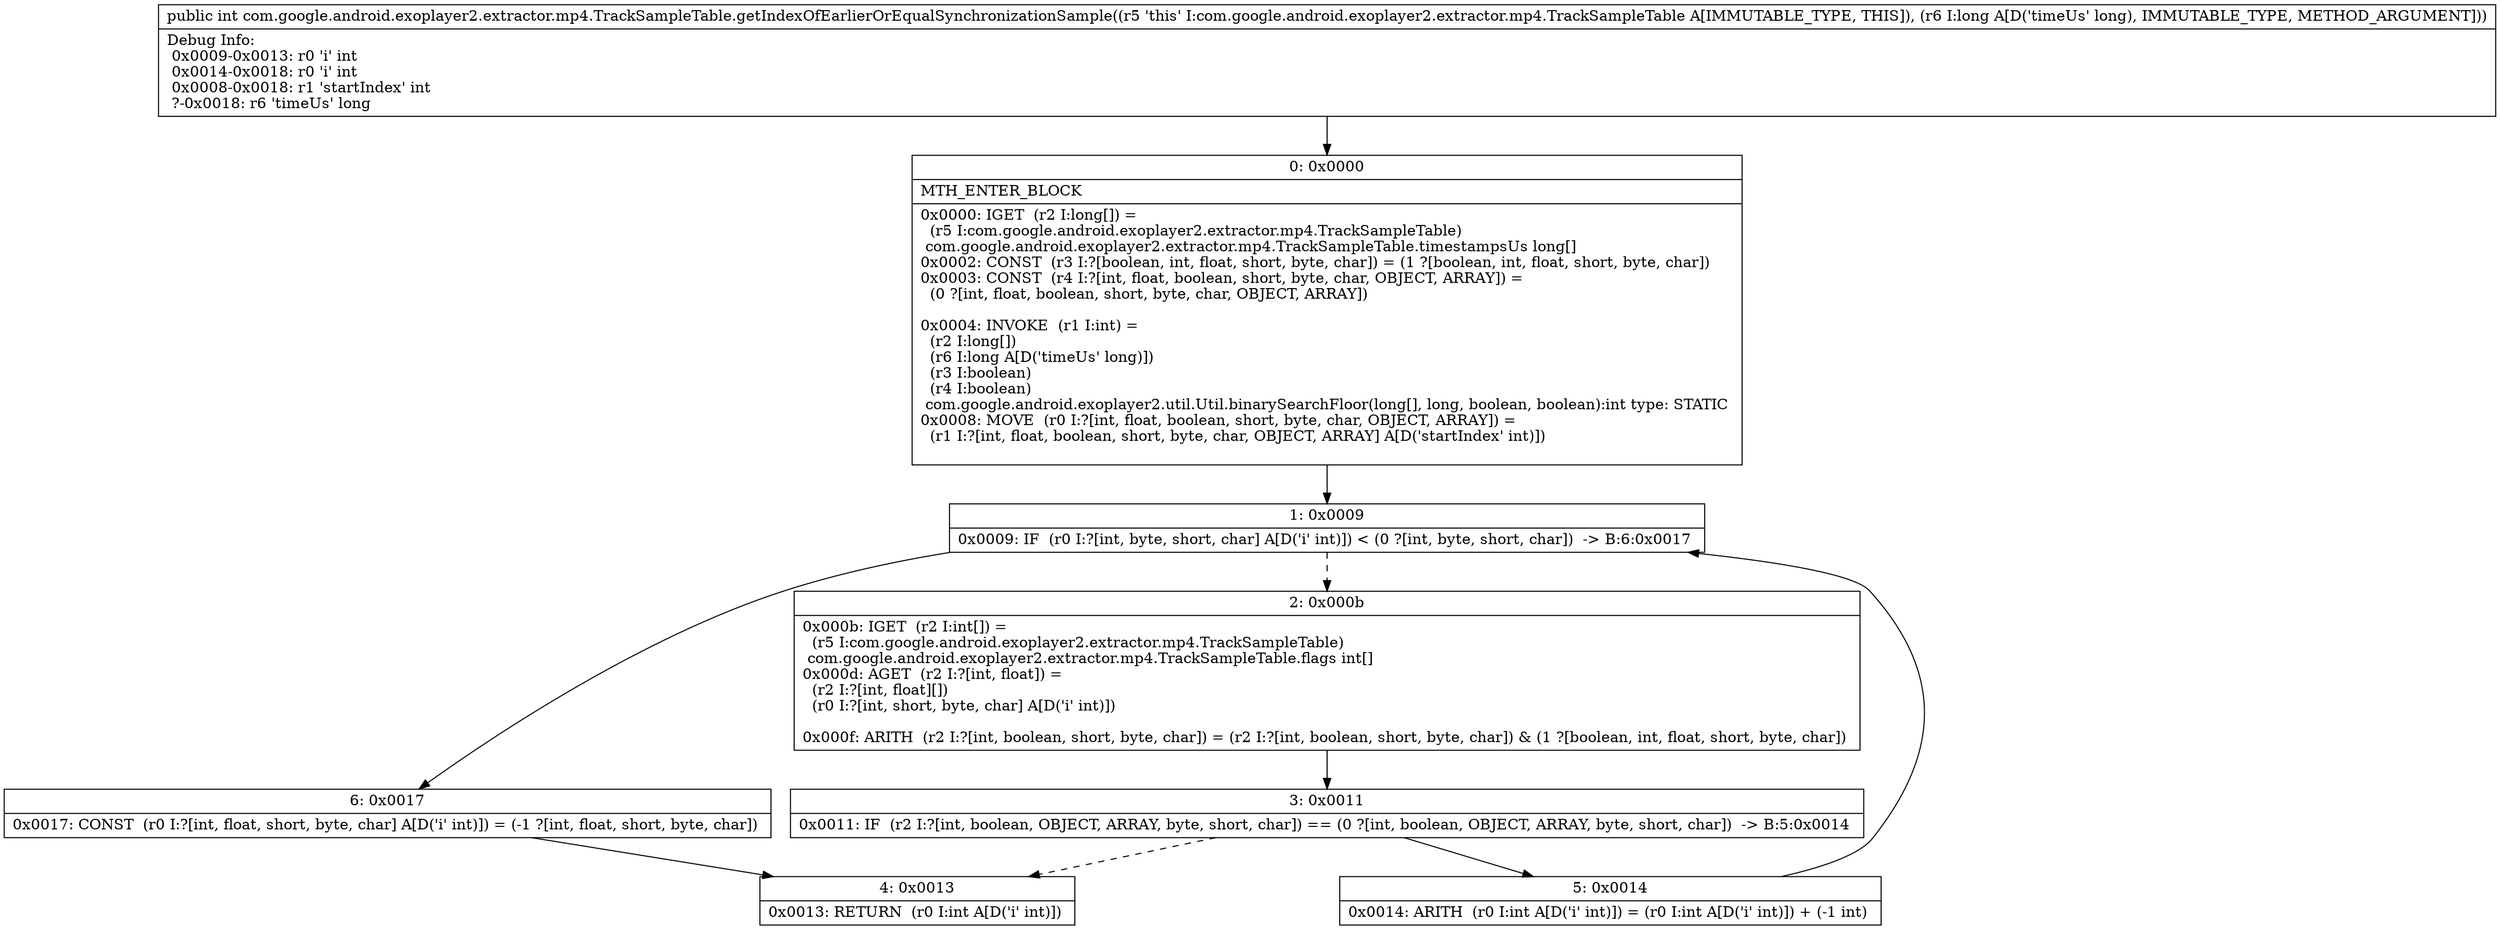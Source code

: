 digraph "CFG forcom.google.android.exoplayer2.extractor.mp4.TrackSampleTable.getIndexOfEarlierOrEqualSynchronizationSample(J)I" {
Node_0 [shape=record,label="{0\:\ 0x0000|MTH_ENTER_BLOCK\l|0x0000: IGET  (r2 I:long[]) = \l  (r5 I:com.google.android.exoplayer2.extractor.mp4.TrackSampleTable)\l com.google.android.exoplayer2.extractor.mp4.TrackSampleTable.timestampsUs long[] \l0x0002: CONST  (r3 I:?[boolean, int, float, short, byte, char]) = (1 ?[boolean, int, float, short, byte, char]) \l0x0003: CONST  (r4 I:?[int, float, boolean, short, byte, char, OBJECT, ARRAY]) = \l  (0 ?[int, float, boolean, short, byte, char, OBJECT, ARRAY])\l \l0x0004: INVOKE  (r1 I:int) = \l  (r2 I:long[])\l  (r6 I:long A[D('timeUs' long)])\l  (r3 I:boolean)\l  (r4 I:boolean)\l com.google.android.exoplayer2.util.Util.binarySearchFloor(long[], long, boolean, boolean):int type: STATIC \l0x0008: MOVE  (r0 I:?[int, float, boolean, short, byte, char, OBJECT, ARRAY]) = \l  (r1 I:?[int, float, boolean, short, byte, char, OBJECT, ARRAY] A[D('startIndex' int)])\l \l}"];
Node_1 [shape=record,label="{1\:\ 0x0009|0x0009: IF  (r0 I:?[int, byte, short, char] A[D('i' int)]) \< (0 ?[int, byte, short, char])  \-\> B:6:0x0017 \l}"];
Node_2 [shape=record,label="{2\:\ 0x000b|0x000b: IGET  (r2 I:int[]) = \l  (r5 I:com.google.android.exoplayer2.extractor.mp4.TrackSampleTable)\l com.google.android.exoplayer2.extractor.mp4.TrackSampleTable.flags int[] \l0x000d: AGET  (r2 I:?[int, float]) = \l  (r2 I:?[int, float][])\l  (r0 I:?[int, short, byte, char] A[D('i' int)])\l \l0x000f: ARITH  (r2 I:?[int, boolean, short, byte, char]) = (r2 I:?[int, boolean, short, byte, char]) & (1 ?[boolean, int, float, short, byte, char]) \l}"];
Node_3 [shape=record,label="{3\:\ 0x0011|0x0011: IF  (r2 I:?[int, boolean, OBJECT, ARRAY, byte, short, char]) == (0 ?[int, boolean, OBJECT, ARRAY, byte, short, char])  \-\> B:5:0x0014 \l}"];
Node_4 [shape=record,label="{4\:\ 0x0013|0x0013: RETURN  (r0 I:int A[D('i' int)]) \l}"];
Node_5 [shape=record,label="{5\:\ 0x0014|0x0014: ARITH  (r0 I:int A[D('i' int)]) = (r0 I:int A[D('i' int)]) + (\-1 int) \l}"];
Node_6 [shape=record,label="{6\:\ 0x0017|0x0017: CONST  (r0 I:?[int, float, short, byte, char] A[D('i' int)]) = (\-1 ?[int, float, short, byte, char]) \l}"];
MethodNode[shape=record,label="{public int com.google.android.exoplayer2.extractor.mp4.TrackSampleTable.getIndexOfEarlierOrEqualSynchronizationSample((r5 'this' I:com.google.android.exoplayer2.extractor.mp4.TrackSampleTable A[IMMUTABLE_TYPE, THIS]), (r6 I:long A[D('timeUs' long), IMMUTABLE_TYPE, METHOD_ARGUMENT]))  | Debug Info:\l  0x0009\-0x0013: r0 'i' int\l  0x0014\-0x0018: r0 'i' int\l  0x0008\-0x0018: r1 'startIndex' int\l  ?\-0x0018: r6 'timeUs' long\l}"];
MethodNode -> Node_0;
Node_0 -> Node_1;
Node_1 -> Node_2[style=dashed];
Node_1 -> Node_6;
Node_2 -> Node_3;
Node_3 -> Node_4[style=dashed];
Node_3 -> Node_5;
Node_5 -> Node_1;
Node_6 -> Node_4;
}

